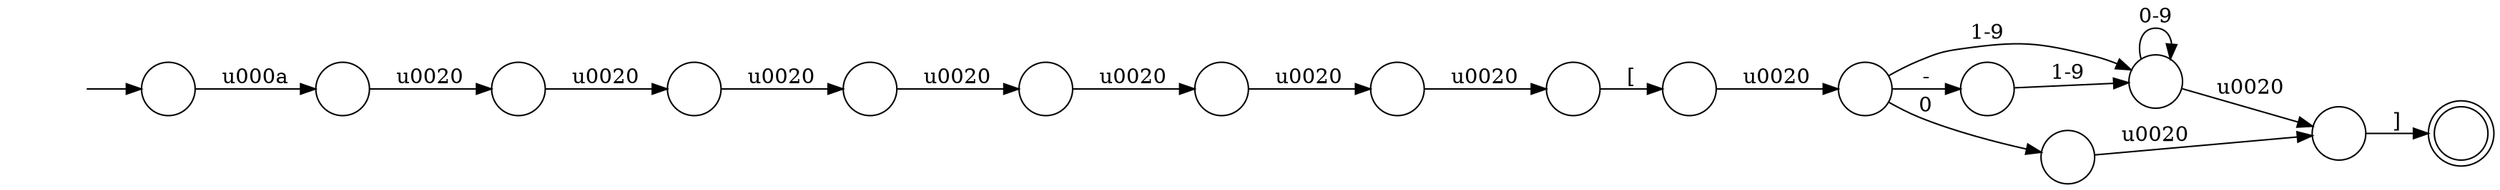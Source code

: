 digraph Automaton {
  rankdir = LR;
  0 [shape=circle,label=""];
  0 -> 7 [label="\u0020"]
  1 [shape=circle,label=""];
  1 -> 12 [label="-"]
  1 -> 9 [label="0"]
  1 -> 11 [label="1-9"]
  2 [shape=circle,label=""];
  2 -> 0 [label="\u0020"]
  3 [shape=circle,label=""];
  3 -> 14 [label="\u0020"]
  4 [shape=circle,label=""];
  4 -> 13 [label="]"]
  5 [shape=circle,label=""];
  5 -> 6 [label="\u0020"]
  6 [shape=circle,label=""];
  6 -> 15 [label="["]
  7 [shape=circle,label=""];
  7 -> 8 [label="\u0020"]
  8 [shape=circle,label=""];
  8 -> 5 [label="\u0020"]
  9 [shape=circle,label=""];
  9 -> 4 [label="\u0020"]
  10 [shape=circle,label=""];
  initial [shape=plaintext,label=""];
  initial -> 10
  10 -> 3 [label="\u000a"]
  11 [shape=circle,label=""];
  11 -> 11 [label="0-9"]
  11 -> 4 [label="\u0020"]
  12 [shape=circle,label=""];
  12 -> 11 [label="1-9"]
  13 [shape=doublecircle,label=""];
  14 [shape=circle,label=""];
  14 -> 2 [label="\u0020"]
  15 [shape=circle,label=""];
  15 -> 1 [label="\u0020"]
}

